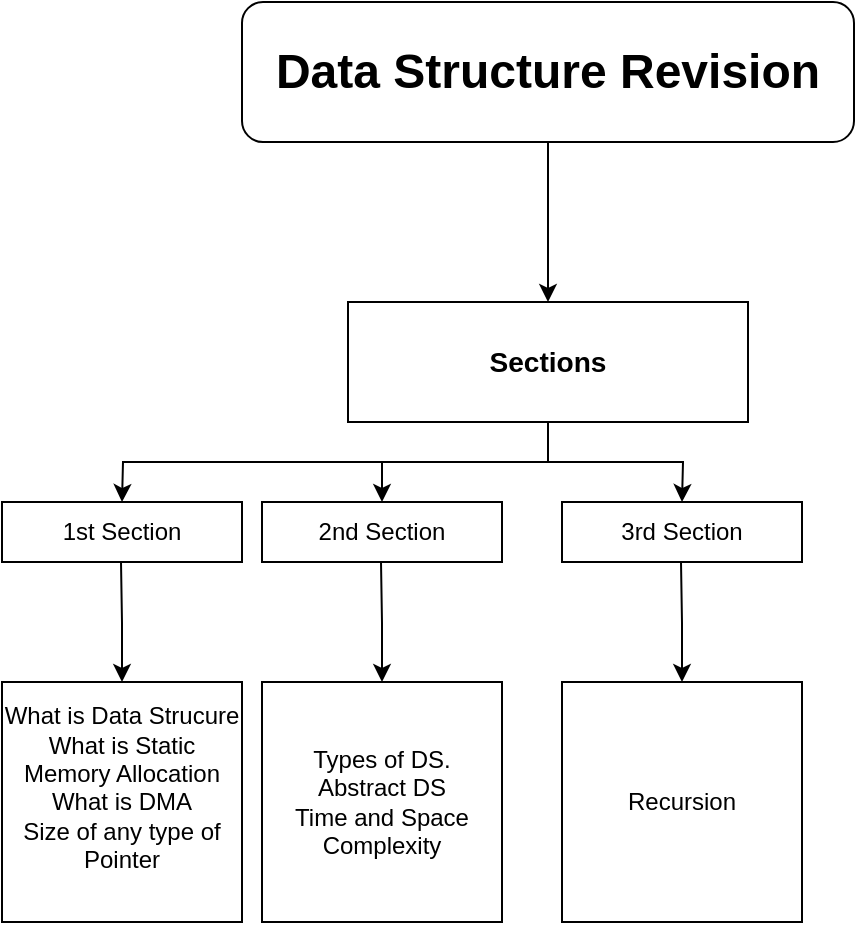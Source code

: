 <mxfile version="23.0.2" type="device">
  <diagram name="Page-1" id="01IfYoLVWbqeuoqbKtWy">
    <mxGraphModel dx="733" dy="443" grid="1" gridSize="10" guides="1" tooltips="1" connect="1" arrows="1" fold="1" page="1" pageScale="1" pageWidth="827" pageHeight="1169" math="0" shadow="0">
      <root>
        <mxCell id="0" />
        <mxCell id="1" parent="0" />
        <mxCell id="avoXo8r0NKNxgi7pIxmb-2" style="edgeStyle=orthogonalEdgeStyle;rounded=0;orthogonalLoop=1;jettySize=auto;html=1;exitX=0.5;exitY=1;exitDx=0;exitDy=0;" edge="1" parent="1" source="avoXo8r0NKNxgi7pIxmb-1">
          <mxGeometry relative="1" as="geometry">
            <mxPoint x="373" y="160" as="targetPoint" />
          </mxGeometry>
        </mxCell>
        <mxCell id="avoXo8r0NKNxgi7pIxmb-1" value="&lt;h1&gt;Data Structure Revision&lt;/h1&gt;" style="rounded=1;whiteSpace=wrap;html=1;" vertex="1" parent="1">
          <mxGeometry x="220" y="10" width="306" height="70" as="geometry" />
        </mxCell>
        <mxCell id="avoXo8r0NKNxgi7pIxmb-4" style="edgeStyle=orthogonalEdgeStyle;rounded=0;orthogonalLoop=1;jettySize=auto;html=1;exitX=0.5;exitY=1;exitDx=0;exitDy=0;" edge="1" parent="1" source="avoXo8r0NKNxgi7pIxmb-3">
          <mxGeometry relative="1" as="geometry">
            <mxPoint x="160" y="260" as="targetPoint" />
          </mxGeometry>
        </mxCell>
        <mxCell id="avoXo8r0NKNxgi7pIxmb-5" style="edgeStyle=orthogonalEdgeStyle;rounded=0;orthogonalLoop=1;jettySize=auto;html=1;exitX=0.5;exitY=1;exitDx=0;exitDy=0;entryX=0.5;entryY=0;entryDx=0;entryDy=0;" edge="1" parent="1" source="avoXo8r0NKNxgi7pIxmb-3" target="avoXo8r0NKNxgi7pIxmb-12">
          <mxGeometry relative="1" as="geometry">
            <mxPoint x="280" y="260" as="targetPoint" />
          </mxGeometry>
        </mxCell>
        <mxCell id="avoXo8r0NKNxgi7pIxmb-15" style="edgeStyle=orthogonalEdgeStyle;rounded=0;orthogonalLoop=1;jettySize=auto;html=1;" edge="1" parent="1" source="avoXo8r0NKNxgi7pIxmb-3">
          <mxGeometry relative="1" as="geometry">
            <mxPoint x="440" y="260" as="targetPoint" />
          </mxGeometry>
        </mxCell>
        <mxCell id="avoXo8r0NKNxgi7pIxmb-3" value="&lt;h3&gt;Sections&lt;/h3&gt;" style="rounded=0;whiteSpace=wrap;html=1;" vertex="1" parent="1">
          <mxGeometry x="273" y="160" width="200" height="60" as="geometry" />
        </mxCell>
        <mxCell id="avoXo8r0NKNxgi7pIxmb-8" style="edgeStyle=orthogonalEdgeStyle;rounded=0;orthogonalLoop=1;jettySize=auto;html=1;exitX=0.5;exitY=1;exitDx=0;exitDy=0;" edge="1" parent="1">
          <mxGeometry relative="1" as="geometry">
            <mxPoint x="160" y="350" as="targetPoint" />
            <mxPoint x="159.5" y="290" as="sourcePoint" />
          </mxGeometry>
        </mxCell>
        <mxCell id="avoXo8r0NKNxgi7pIxmb-7" value="1st Section" style="rounded=0;whiteSpace=wrap;html=1;" vertex="1" parent="1">
          <mxGeometry x="100" y="260" width="120" height="30" as="geometry" />
        </mxCell>
        <mxCell id="avoXo8r0NKNxgi7pIxmb-10" value="What is Data Strucure&lt;br&gt;What is Static Memory Allocation&lt;br&gt;What is DMA&lt;br&gt;Size of any type of Pointer&lt;br&gt;&amp;nbsp;" style="whiteSpace=wrap;html=1;aspect=fixed;align=center;" vertex="1" parent="1">
          <mxGeometry x="100" y="350" width="120" height="120" as="geometry" />
        </mxCell>
        <mxCell id="avoXo8r0NKNxgi7pIxmb-11" style="edgeStyle=orthogonalEdgeStyle;rounded=0;orthogonalLoop=1;jettySize=auto;html=1;exitX=0.5;exitY=1;exitDx=0;exitDy=0;" edge="1" parent="1">
          <mxGeometry relative="1" as="geometry">
            <mxPoint x="290" y="350" as="targetPoint" />
            <mxPoint x="289.5" y="290" as="sourcePoint" />
          </mxGeometry>
        </mxCell>
        <mxCell id="avoXo8r0NKNxgi7pIxmb-12" value="2nd Section" style="rounded=0;whiteSpace=wrap;html=1;" vertex="1" parent="1">
          <mxGeometry x="230" y="260" width="120" height="30" as="geometry" />
        </mxCell>
        <mxCell id="avoXo8r0NKNxgi7pIxmb-13" value="Types of DS.&lt;br&gt;Abstract DS&lt;br&gt;Time and Space Complexity" style="whiteSpace=wrap;html=1;aspect=fixed;align=center;" vertex="1" parent="1">
          <mxGeometry x="230" y="350" width="120" height="120" as="geometry" />
        </mxCell>
        <mxCell id="avoXo8r0NKNxgi7pIxmb-16" style="edgeStyle=orthogonalEdgeStyle;rounded=0;orthogonalLoop=1;jettySize=auto;html=1;exitX=0.5;exitY=1;exitDx=0;exitDy=0;" edge="1" parent="1">
          <mxGeometry relative="1" as="geometry">
            <mxPoint x="440" y="350" as="targetPoint" />
            <mxPoint x="439.5" y="290" as="sourcePoint" />
          </mxGeometry>
        </mxCell>
        <mxCell id="avoXo8r0NKNxgi7pIxmb-17" value="3rd Section" style="rounded=0;whiteSpace=wrap;html=1;" vertex="1" parent="1">
          <mxGeometry x="380" y="260" width="120" height="30" as="geometry" />
        </mxCell>
        <mxCell id="avoXo8r0NKNxgi7pIxmb-18" value="Recursion" style="whiteSpace=wrap;html=1;aspect=fixed;align=center;" vertex="1" parent="1">
          <mxGeometry x="380" y="350" width="120" height="120" as="geometry" />
        </mxCell>
      </root>
    </mxGraphModel>
  </diagram>
</mxfile>
